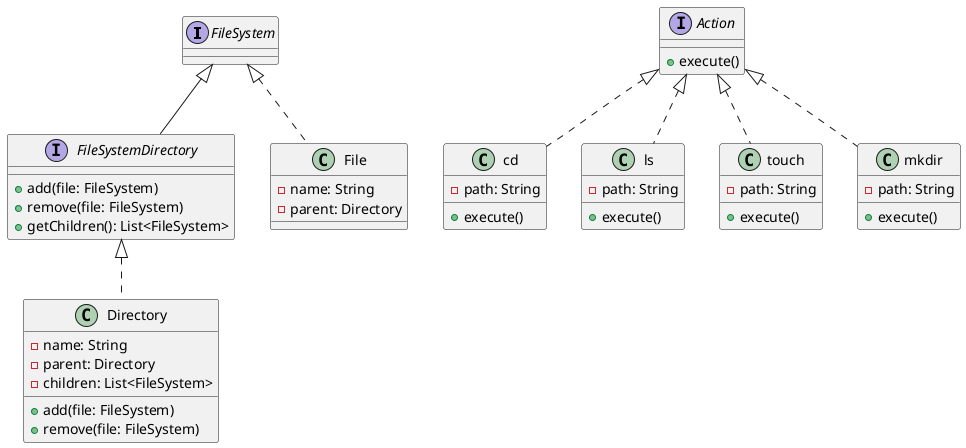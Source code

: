 @startuml
'https://plantuml.com/class-diagram

interface FileSystem {
}

interface FileSystemDirectory implements FileSystem {
    +add(file: FileSystem)
    +remove(file: FileSystem)
    +getChildren(): List<FileSystem>
}

class Directory implements FileSystemDirectory{
    -name: String
    -parent: Directory
    -children: List<FileSystem>
    +add(file: FileSystem)
    +remove(file: FileSystem)
}

class File implements FileSystem{
    -name: String
    -parent: Directory
}

interface Action{
    +execute()
}

class cd implements Action{
    -path: String
    +execute()
}
class ls implements Action{
    -path: String
    +execute()
}
class touch implements Action{
    -path: String
    +execute()
}
class mkdir implements Action{
    -path: String
    +execute()
}


@enduml